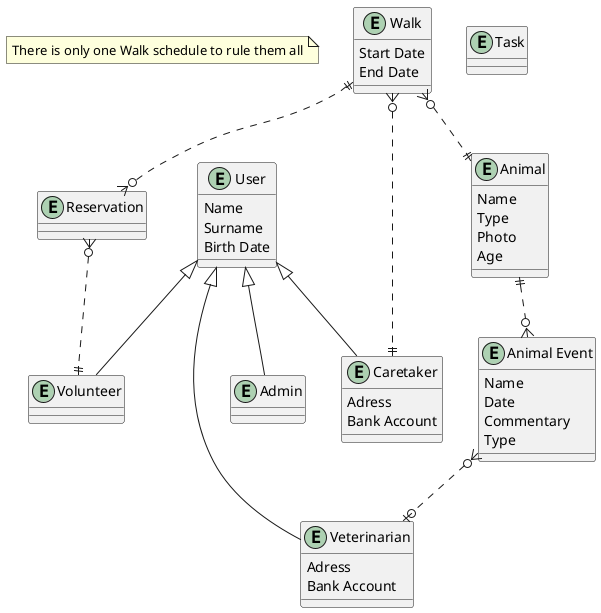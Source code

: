 @startuml
/' skinparam groupInheritance 2 '/

note "There is only one Walk schedule to rule them all" as N1

entity "User" {
    Name
    Surname
    Birth Date
}

entity "Task" {}

entity "Walk" {
    Start Date
    End Date
}

entity "Reservation" {

}
Walk ||..o{ Reservation

entity "Animal" {
    Name
    Type
    Photo
    Age
}
Walk }o..|| Animal

entity "Animal Event" as AnimalEvent {
    Name
    Date
    Commentary
    Type
}
Animal ||..o{ AnimalEvent

entity "Veterinarian" {
    Adress
    Bank Account
}
User <|-- Veterinarian
AnimalEvent }o..o| Veterinarian

entity "Volunteer" {

}
User <|-- Volunteer
Reservation }o..|| Volunteer

entity "Admin" {

}
User <|-- Admin

entity "Caretaker" {
    Adress
    Bank Account
}
User <|-- Caretaker
Walk }o..|| Caretaker


@enduml
